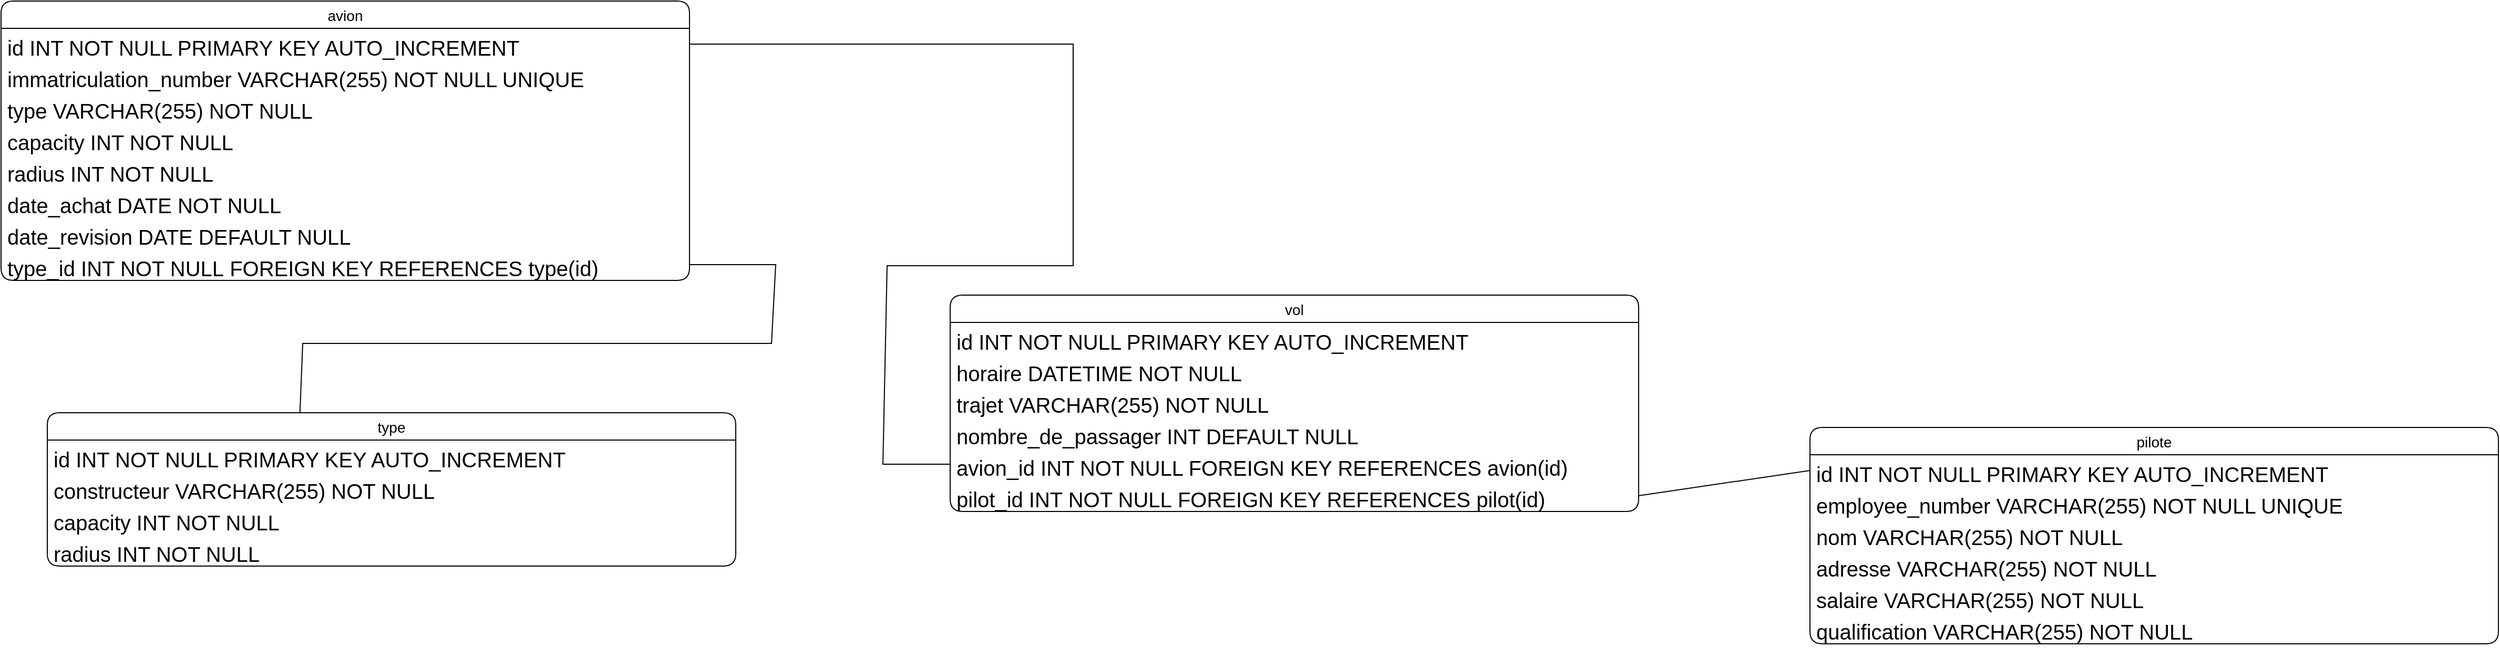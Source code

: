 <mxfile version="21.6.8" type="github">
  <diagram name="Page-1" id="ApjXHT1tceoJryDR3Xsl">
    <mxGraphModel dx="1572" dy="942" grid="0" gridSize="10" guides="1" tooltips="1" connect="1" arrows="1" fold="1" page="1" pageScale="1" pageWidth="3300" pageHeight="4681" background="none" math="0" shadow="0">
      <root>
        <mxCell id="0" />
        <mxCell id="1" parent="0" />
        <mxCell id="eLAi6UlciBKFH_42NViC-5" value="avion" style="swimlane;fontStyle=0;childLayout=stackLayout;horizontal=1;startSize=26;horizontalStack=0;resizeParent=1;resizeParentMax=0;resizeLast=0;collapsible=1;marginBottom=0;align=center;fontSize=14;hachureGap=4;fontFamily=Helvetica;rounded=1;swimlaneLine=1;glass=0;shadow=0;labelBackgroundColor=none;" vertex="1" parent="1">
          <mxGeometry x="354" y="1229" width="655" height="266" as="geometry" />
        </mxCell>
        <mxCell id="eLAi6UlciBKFH_42NViC-6" value="&lt;font face=&quot;Helvetica&quot;&gt;id INT NOT NULL PRIMARY KEY AUTO_INCREMENT&lt;/font&gt;" style="text;strokeColor=none;fillColor=none;spacingLeft=4;spacingRight=4;overflow=hidden;rotatable=0;points=[[0,0.5],[1,0.5]];portConstraint=eastwest;fontSize=20;whiteSpace=wrap;html=1;fontFamily=Architects Daughter;labelBackgroundColor=none;rounded=1;" vertex="1" parent="eLAi6UlciBKFH_42NViC-5">
          <mxGeometry y="26" width="655" height="30" as="geometry" />
        </mxCell>
        <mxCell id="eLAi6UlciBKFH_42NViC-7" value="&lt;font face=&quot;Helvetica&quot;&gt;immatriculation_number VARCHAR(255) NOT NULL UNIQUE&lt;/font&gt;" style="text;strokeColor=none;fillColor=none;spacingLeft=4;spacingRight=4;overflow=hidden;rotatable=0;points=[[0,0.5],[1,0.5]];portConstraint=eastwest;fontSize=20;whiteSpace=wrap;html=1;fontFamily=Architects Daughter;labelBackgroundColor=none;rounded=1;" vertex="1" parent="eLAi6UlciBKFH_42NViC-5">
          <mxGeometry y="56" width="655" height="30" as="geometry" />
        </mxCell>
        <mxCell id="eLAi6UlciBKFH_42NViC-9" value="&lt;font face=&quot;Helvetica&quot;&gt;type VARCHAR(255) NOT NULL&lt;/font&gt;" style="text;strokeColor=none;fillColor=none;spacingLeft=4;spacingRight=4;overflow=hidden;rotatable=0;points=[[0,0.5],[1,0.5]];portConstraint=eastwest;fontSize=20;whiteSpace=wrap;html=1;fontFamily=Architects Daughter;rounded=1;labelBackgroundColor=none;" vertex="1" parent="eLAi6UlciBKFH_42NViC-5">
          <mxGeometry y="86" width="655" height="30" as="geometry" />
        </mxCell>
        <mxCell id="eLAi6UlciBKFH_42NViC-10" value="&lt;font face=&quot;Helvetica&quot;&gt;capacity INT NOT NULL&lt;/font&gt;" style="text;strokeColor=none;fillColor=none;spacingLeft=4;spacingRight=4;overflow=hidden;rotatable=0;points=[[0,0.5],[1,0.5]];portConstraint=eastwest;fontSize=20;whiteSpace=wrap;html=1;fontFamily=Architects Daughter;rounded=1;labelBackgroundColor=none;" vertex="1" parent="eLAi6UlciBKFH_42NViC-5">
          <mxGeometry y="116" width="655" height="30" as="geometry" />
        </mxCell>
        <mxCell id="eLAi6UlciBKFH_42NViC-8" value="&lt;font face=&quot;Helvetica&quot;&gt;radius INT NOT NULL&lt;/font&gt;" style="text;strokeColor=none;fillColor=none;spacingLeft=4;spacingRight=4;overflow=hidden;rotatable=0;points=[[0,0.5],[1,0.5]];portConstraint=eastwest;fontSize=20;whiteSpace=wrap;html=1;fontFamily=Architects Daughter;rounded=1;labelBackgroundColor=none;" vertex="1" parent="eLAi6UlciBKFH_42NViC-5">
          <mxGeometry y="146" width="655" height="30" as="geometry" />
        </mxCell>
        <mxCell id="eLAi6UlciBKFH_42NViC-11" value="&lt;font face=&quot;Helvetica&quot;&gt;date_achat DATE NOT NULL&lt;/font&gt;" style="text;strokeColor=none;fillColor=none;spacingLeft=4;spacingRight=4;overflow=hidden;rotatable=0;points=[[0,0.5],[1,0.5]];portConstraint=eastwest;fontSize=20;whiteSpace=wrap;html=1;fontFamily=Architects Daughter;rounded=1;labelBackgroundColor=none;" vertex="1" parent="eLAi6UlciBKFH_42NViC-5">
          <mxGeometry y="176" width="655" height="30" as="geometry" />
        </mxCell>
        <mxCell id="eLAi6UlciBKFH_42NViC-12" value="&lt;font face=&quot;Helvetica&quot;&gt;date_revision DATE DEFAULT NULL&lt;/font&gt;" style="text;strokeColor=none;fillColor=none;spacingLeft=4;spacingRight=4;overflow=hidden;rotatable=0;points=[[0,0.5],[1,0.5]];portConstraint=eastwest;fontSize=20;whiteSpace=wrap;html=1;fontFamily=Architects Daughter;rounded=1;labelBackgroundColor=none;" vertex="1" parent="eLAi6UlciBKFH_42NViC-5">
          <mxGeometry y="206" width="655" height="30" as="geometry" />
        </mxCell>
        <mxCell id="eLAi6UlciBKFH_42NViC-39" value="&lt;font face=&quot;Helvetica&quot;&gt;type_id&amp;nbsp;INT NOT NULL&amp;nbsp;FOREIGN KEY REFERENCES type(id)&lt;/font&gt;" style="text;strokeColor=none;fillColor=none;spacingLeft=4;spacingRight=4;overflow=hidden;rotatable=0;points=[[0,0.5],[1,0.5]];portConstraint=eastwest;fontSize=20;whiteSpace=wrap;html=1;fontFamily=Architects Daughter;rounded=1;labelBackgroundColor=none;" vertex="1" parent="eLAi6UlciBKFH_42NViC-5">
          <mxGeometry y="236" width="655" height="30" as="geometry" />
        </mxCell>
        <mxCell id="eLAi6UlciBKFH_42NViC-13" value="pilote" style="swimlane;fontStyle=0;childLayout=stackLayout;horizontal=1;startSize=26;horizontalStack=0;resizeParent=1;resizeParentMax=0;resizeLast=0;collapsible=1;marginBottom=0;align=center;fontSize=14;hachureGap=4;fontFamily=Helvetica;rounded=1;swimlaneLine=1;glass=0;shadow=0;labelBackgroundColor=none;" vertex="1" parent="1">
          <mxGeometry x="2075" y="1635" width="655" height="206" as="geometry" />
        </mxCell>
        <mxCell id="eLAi6UlciBKFH_42NViC-14" value="&lt;font face=&quot;Helvetica&quot;&gt;id INT NOT NULL PRIMARY KEY AUTO_INCREMENT&lt;/font&gt;" style="text;strokeColor=none;fillColor=none;spacingLeft=4;spacingRight=4;overflow=hidden;rotatable=0;points=[[0,0.5],[1,0.5]];portConstraint=eastwest;fontSize=20;whiteSpace=wrap;html=1;fontFamily=Architects Daughter;labelBackgroundColor=none;rounded=1;" vertex="1" parent="eLAi6UlciBKFH_42NViC-13">
          <mxGeometry y="26" width="655" height="30" as="geometry" />
        </mxCell>
        <mxCell id="eLAi6UlciBKFH_42NViC-15" value="&lt;font face=&quot;Helvetica&quot;&gt;employee_number VARCHAR(255) NOT NULL UNIQUE&lt;/font&gt;" style="text;strokeColor=none;fillColor=none;spacingLeft=4;spacingRight=4;overflow=hidden;rotatable=0;points=[[0,0.5],[1,0.5]];portConstraint=eastwest;fontSize=20;whiteSpace=wrap;html=1;fontFamily=Architects Daughter;labelBackgroundColor=none;rounded=1;" vertex="1" parent="eLAi6UlciBKFH_42NViC-13">
          <mxGeometry y="56" width="655" height="30" as="geometry" />
        </mxCell>
        <mxCell id="eLAi6UlciBKFH_42NViC-16" value="&lt;font face=&quot;Helvetica&quot;&gt;nom VARCHAR(255) NOT NULL&lt;/font&gt;" style="text;strokeColor=none;fillColor=none;spacingLeft=4;spacingRight=4;overflow=hidden;rotatable=0;points=[[0,0.5],[1,0.5]];portConstraint=eastwest;fontSize=20;whiteSpace=wrap;html=1;fontFamily=Architects Daughter;rounded=1;labelBackgroundColor=none;" vertex="1" parent="eLAi6UlciBKFH_42NViC-13">
          <mxGeometry y="86" width="655" height="30" as="geometry" />
        </mxCell>
        <mxCell id="eLAi6UlciBKFH_42NViC-17" value="&lt;font face=&quot;Helvetica&quot;&gt;adresse VARCHAR(255) NOT NULL&lt;/font&gt;" style="text;strokeColor=none;fillColor=none;spacingLeft=4;spacingRight=4;overflow=hidden;rotatable=0;points=[[0,0.5],[1,0.5]];portConstraint=eastwest;fontSize=20;whiteSpace=wrap;html=1;fontFamily=Architects Daughter;rounded=1;labelBackgroundColor=none;" vertex="1" parent="eLAi6UlciBKFH_42NViC-13">
          <mxGeometry y="116" width="655" height="30" as="geometry" />
        </mxCell>
        <mxCell id="eLAi6UlciBKFH_42NViC-18" value="&lt;font face=&quot;Helvetica&quot;&gt;salaire VARCHAR(255) NOT NULL&lt;/font&gt;" style="text;strokeColor=none;fillColor=none;spacingLeft=4;spacingRight=4;overflow=hidden;rotatable=0;points=[[0,0.5],[1,0.5]];portConstraint=eastwest;fontSize=20;whiteSpace=wrap;html=1;fontFamily=Architects Daughter;rounded=1;labelBackgroundColor=none;" vertex="1" parent="eLAi6UlciBKFH_42NViC-13">
          <mxGeometry y="146" width="655" height="30" as="geometry" />
        </mxCell>
        <mxCell id="eLAi6UlciBKFH_42NViC-19" value="&lt;font face=&quot;Helvetica&quot;&gt;qualification VARCHAR(255) NOT NULL&lt;/font&gt;" style="text;strokeColor=none;fillColor=none;spacingLeft=4;spacingRight=4;overflow=hidden;rotatable=0;points=[[0,0.5],[1,0.5]];portConstraint=eastwest;fontSize=20;whiteSpace=wrap;html=1;fontFamily=Architects Daughter;rounded=1;labelBackgroundColor=none;" vertex="1" parent="eLAi6UlciBKFH_42NViC-13">
          <mxGeometry y="176" width="655" height="30" as="geometry" />
        </mxCell>
        <mxCell id="eLAi6UlciBKFH_42NViC-21" value="vol" style="swimlane;fontStyle=0;childLayout=stackLayout;horizontal=1;startSize=26;horizontalStack=0;resizeParent=1;resizeParentMax=0;resizeLast=0;collapsible=1;marginBottom=0;align=center;fontSize=14;hachureGap=4;fontFamily=Helvetica;rounded=1;swimlaneLine=1;glass=0;shadow=0;labelBackgroundColor=none;" vertex="1" parent="1">
          <mxGeometry x="1257" y="1509" width="655" height="206" as="geometry" />
        </mxCell>
        <mxCell id="eLAi6UlciBKFH_42NViC-22" value="&lt;font face=&quot;Helvetica&quot;&gt;id INT NOT NULL PRIMARY KEY AUTO_INCREMENT&lt;/font&gt;" style="text;strokeColor=none;fillColor=none;spacingLeft=4;spacingRight=4;overflow=hidden;rotatable=0;points=[[0,0.5],[1,0.5]];portConstraint=eastwest;fontSize=20;whiteSpace=wrap;html=1;fontFamily=Architects Daughter;labelBackgroundColor=none;rounded=1;" vertex="1" parent="eLAi6UlciBKFH_42NViC-21">
          <mxGeometry y="26" width="655" height="30" as="geometry" />
        </mxCell>
        <mxCell id="eLAi6UlciBKFH_42NViC-23" value="&lt;font face=&quot;Helvetica&quot;&gt;horaire DATETIME NOT NULL&lt;/font&gt;" style="text;strokeColor=none;fillColor=none;spacingLeft=4;spacingRight=4;overflow=hidden;rotatable=0;points=[[0,0.5],[1,0.5]];portConstraint=eastwest;fontSize=20;whiteSpace=wrap;html=1;fontFamily=Architects Daughter;labelBackgroundColor=none;rounded=1;" vertex="1" parent="eLAi6UlciBKFH_42NViC-21">
          <mxGeometry y="56" width="655" height="30" as="geometry" />
        </mxCell>
        <mxCell id="eLAi6UlciBKFH_42NViC-24" value="&lt;font face=&quot;Helvetica&quot;&gt;trajet VARCHAR(255) NOT NULL&lt;/font&gt;" style="text;strokeColor=none;fillColor=none;spacingLeft=4;spacingRight=4;overflow=hidden;rotatable=0;points=[[0,0.5],[1,0.5]];portConstraint=eastwest;fontSize=20;whiteSpace=wrap;html=1;fontFamily=Architects Daughter;rounded=1;labelBackgroundColor=none;" vertex="1" parent="eLAi6UlciBKFH_42NViC-21">
          <mxGeometry y="86" width="655" height="30" as="geometry" />
        </mxCell>
        <mxCell id="eLAi6UlciBKFH_42NViC-25" value="&lt;font face=&quot;Helvetica&quot;&gt;nombre_de_passager INT DEFAULT NULL&lt;/font&gt;" style="text;strokeColor=none;fillColor=none;spacingLeft=4;spacingRight=4;overflow=hidden;rotatable=0;points=[[0,0.5],[1,0.5]];portConstraint=eastwest;fontSize=20;whiteSpace=wrap;html=1;fontFamily=Architects Daughter;rounded=1;labelBackgroundColor=none;" vertex="1" parent="eLAi6UlciBKFH_42NViC-21">
          <mxGeometry y="116" width="655" height="30" as="geometry" />
        </mxCell>
        <mxCell id="eLAi6UlciBKFH_42NViC-26" value="&lt;font face=&quot;Helvetica&quot;&gt;avion_id INT NOT NULL FOREIGN KEY REFERENCES avion(id)&lt;/font&gt;" style="text;strokeColor=none;fillColor=none;spacingLeft=4;spacingRight=4;overflow=hidden;rotatable=0;points=[[0,0.5],[1,0.5]];portConstraint=eastwest;fontSize=20;whiteSpace=wrap;html=1;fontFamily=Architects Daughter;rounded=1;labelBackgroundColor=none;" vertex="1" parent="eLAi6UlciBKFH_42NViC-21">
          <mxGeometry y="146" width="655" height="30" as="geometry" />
        </mxCell>
        <mxCell id="eLAi6UlciBKFH_42NViC-27" value="&lt;font face=&quot;Helvetica&quot;&gt;pilot_id INT NOT NULL&amp;nbsp;FOREIGN KEY REFERENCES pilot(id)&lt;/font&gt;" style="text;strokeColor=none;fillColor=none;spacingLeft=4;spacingRight=4;overflow=hidden;rotatable=0;points=[[0,0.5],[1,0.5]];portConstraint=eastwest;fontSize=20;whiteSpace=wrap;html=1;fontFamily=Architects Daughter;rounded=1;labelBackgroundColor=none;" vertex="1" parent="eLAi6UlciBKFH_42NViC-21">
          <mxGeometry y="176" width="655" height="30" as="geometry" />
        </mxCell>
        <mxCell id="eLAi6UlciBKFH_42NViC-29" value="" style="endArrow=none;html=1;rounded=0;entryX=1;entryY=0.5;entryDx=0;entryDy=0;exitX=0;exitY=0.5;exitDx=0;exitDy=0;" edge="1" parent="1" source="eLAi6UlciBKFH_42NViC-26" target="eLAi6UlciBKFH_42NViC-6">
          <mxGeometry width="50" height="50" relative="1" as="geometry">
            <mxPoint x="1227" y="1517" as="sourcePoint" />
            <mxPoint x="1277" y="1467" as="targetPoint" />
            <Array as="points">
              <mxPoint x="1193" y="1670" />
              <mxPoint x="1197" y="1481" />
              <mxPoint x="1374" y="1481" />
              <mxPoint x="1374" y="1270" />
            </Array>
          </mxGeometry>
        </mxCell>
        <mxCell id="eLAi6UlciBKFH_42NViC-30" value="" style="endArrow=none;html=1;rounded=0;entryX=1;entryY=0.5;entryDx=0;entryDy=0;exitX=0;exitY=0.5;exitDx=0;exitDy=0;" edge="1" parent="1" source="eLAi6UlciBKFH_42NViC-14" target="eLAi6UlciBKFH_42NViC-27">
          <mxGeometry width="50" height="50" relative="1" as="geometry">
            <mxPoint x="2047" y="1680" as="sourcePoint" />
            <mxPoint x="2058" y="1280" as="targetPoint" />
            <Array as="points" />
          </mxGeometry>
        </mxCell>
        <mxCell id="eLAi6UlciBKFH_42NViC-31" value="type" style="swimlane;fontStyle=0;childLayout=stackLayout;horizontal=1;startSize=26;horizontalStack=0;resizeParent=1;resizeParentMax=0;resizeLast=0;collapsible=1;marginBottom=0;align=center;fontSize=14;hachureGap=4;fontFamily=Helvetica;rounded=1;swimlaneLine=1;glass=0;shadow=0;labelBackgroundColor=none;" vertex="1" parent="1">
          <mxGeometry x="398" y="1621" width="655" height="146" as="geometry" />
        </mxCell>
        <mxCell id="eLAi6UlciBKFH_42NViC-32" value="&lt;font face=&quot;Helvetica&quot;&gt;id INT NOT NULL PRIMARY KEY AUTO_INCREMENT&lt;/font&gt;" style="text;strokeColor=none;fillColor=none;spacingLeft=4;spacingRight=4;overflow=hidden;rotatable=0;points=[[0,0.5],[1,0.5]];portConstraint=eastwest;fontSize=20;whiteSpace=wrap;html=1;fontFamily=Architects Daughter;labelBackgroundColor=none;rounded=1;" vertex="1" parent="eLAi6UlciBKFH_42NViC-31">
          <mxGeometry y="26" width="655" height="30" as="geometry" />
        </mxCell>
        <mxCell id="eLAi6UlciBKFH_42NViC-33" value="&lt;font face=&quot;Helvetica&quot;&gt;constructeur VARCHAR(255) NOT NULL&lt;/font&gt;" style="text;strokeColor=none;fillColor=none;spacingLeft=4;spacingRight=4;overflow=hidden;rotatable=0;points=[[0,0.5],[1,0.5]];portConstraint=eastwest;fontSize=20;whiteSpace=wrap;html=1;fontFamily=Architects Daughter;labelBackgroundColor=none;rounded=1;" vertex="1" parent="eLAi6UlciBKFH_42NViC-31">
          <mxGeometry y="56" width="655" height="30" as="geometry" />
        </mxCell>
        <mxCell id="eLAi6UlciBKFH_42NViC-35" value="&lt;font face=&quot;Helvetica&quot;&gt;capacity INT NOT NULL&lt;/font&gt;" style="text;strokeColor=none;fillColor=none;spacingLeft=4;spacingRight=4;overflow=hidden;rotatable=0;points=[[0,0.5],[1,0.5]];portConstraint=eastwest;fontSize=20;whiteSpace=wrap;html=1;fontFamily=Architects Daughter;rounded=1;labelBackgroundColor=none;" vertex="1" parent="eLAi6UlciBKFH_42NViC-31">
          <mxGeometry y="86" width="655" height="30" as="geometry" />
        </mxCell>
        <mxCell id="eLAi6UlciBKFH_42NViC-36" value="&lt;font face=&quot;Helvetica&quot;&gt;radius INT NOT NULL&lt;/font&gt;" style="text;strokeColor=none;fillColor=none;spacingLeft=4;spacingRight=4;overflow=hidden;rotatable=0;points=[[0,0.5],[1,0.5]];portConstraint=eastwest;fontSize=20;whiteSpace=wrap;html=1;fontFamily=Architects Daughter;rounded=1;labelBackgroundColor=none;" vertex="1" parent="eLAi6UlciBKFH_42NViC-31">
          <mxGeometry y="116" width="655" height="30" as="geometry" />
        </mxCell>
        <mxCell id="eLAi6UlciBKFH_42NViC-40" value="" style="endArrow=none;html=1;rounded=0;entryX=1;entryY=0.5;entryDx=0;entryDy=0;exitX=0.367;exitY=-0.002;exitDx=0;exitDy=0;exitPerimeter=0;" edge="1" parent="1" source="eLAi6UlciBKFH_42NViC-31" target="eLAi6UlciBKFH_42NViC-39">
          <mxGeometry width="50" height="50" relative="1" as="geometry">
            <mxPoint x="785" y="1730" as="sourcePoint" />
            <mxPoint x="537" y="1330" as="targetPoint" />
            <Array as="points">
              <mxPoint x="641" y="1555" />
              <mxPoint x="1087" y="1555" />
              <mxPoint x="1091" y="1480" />
            </Array>
          </mxGeometry>
        </mxCell>
      </root>
    </mxGraphModel>
  </diagram>
</mxfile>
